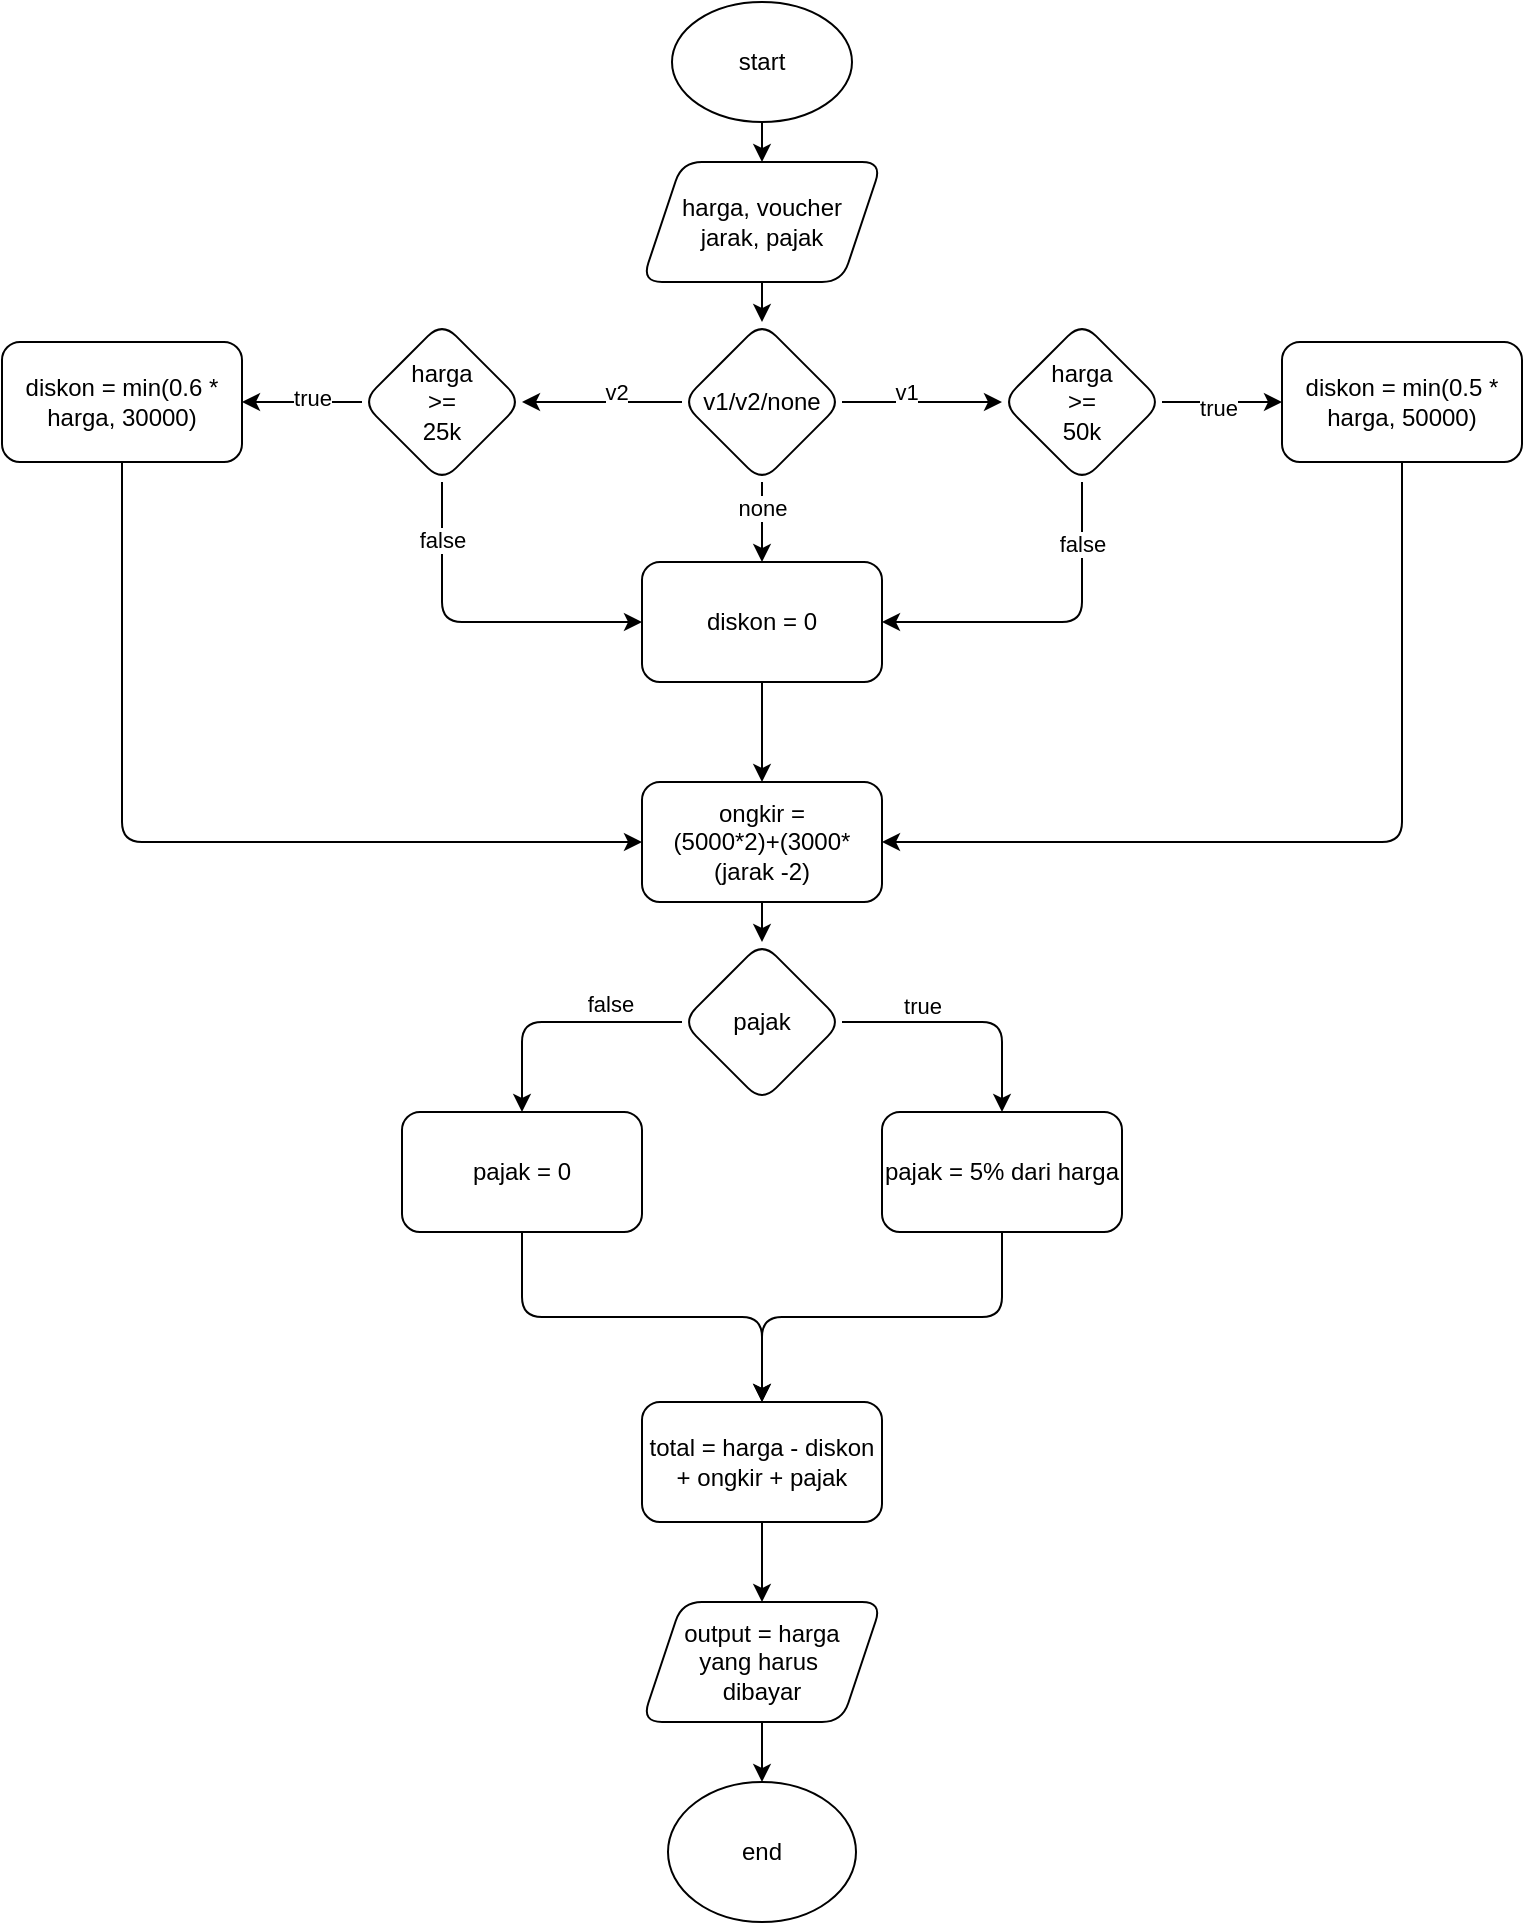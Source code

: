 <mxfile version="21.5.2" type="github">
  <diagram id="C5RBs43oDa-KdzZeNtuy" name="Page-1">
    <mxGraphModel dx="880" dy="522" grid="1" gridSize="10" guides="1" tooltips="1" connect="1" arrows="1" fold="1" page="1" pageScale="1" pageWidth="827" pageHeight="1169" math="0" shadow="0">
      <root>
        <mxCell id="WIyWlLk6GJQsqaUBKTNV-0" />
        <mxCell id="WIyWlLk6GJQsqaUBKTNV-1" parent="WIyWlLk6GJQsqaUBKTNV-0" />
        <mxCell id="Y8Z9LEFGTUUF-cQ1pWpx-2" value="" style="edgeStyle=orthogonalEdgeStyle;rounded=1;orthogonalLoop=1;jettySize=auto;html=1;" edge="1" parent="WIyWlLk6GJQsqaUBKTNV-1" source="Y8Z9LEFGTUUF-cQ1pWpx-0" target="Y8Z9LEFGTUUF-cQ1pWpx-1">
          <mxGeometry relative="1" as="geometry" />
        </mxCell>
        <mxCell id="Y8Z9LEFGTUUF-cQ1pWpx-0" value="start" style="ellipse;whiteSpace=wrap;html=1;rounded=1;" vertex="1" parent="WIyWlLk6GJQsqaUBKTNV-1">
          <mxGeometry x="369" width="90" height="60" as="geometry" />
        </mxCell>
        <mxCell id="Y8Z9LEFGTUUF-cQ1pWpx-4" value="" style="edgeStyle=orthogonalEdgeStyle;rounded=1;orthogonalLoop=1;jettySize=auto;html=1;" edge="1" parent="WIyWlLk6GJQsqaUBKTNV-1" source="Y8Z9LEFGTUUF-cQ1pWpx-1" target="Y8Z9LEFGTUUF-cQ1pWpx-3">
          <mxGeometry relative="1" as="geometry" />
        </mxCell>
        <mxCell id="Y8Z9LEFGTUUF-cQ1pWpx-1" value="harga, voucher&lt;br&gt;jarak, pajak" style="shape=parallelogram;perimeter=parallelogramPerimeter;whiteSpace=wrap;html=1;fixedSize=1;rounded=1;" vertex="1" parent="WIyWlLk6GJQsqaUBKTNV-1">
          <mxGeometry x="354" y="80" width="120" height="60" as="geometry" />
        </mxCell>
        <mxCell id="Y8Z9LEFGTUUF-cQ1pWpx-6" value="" style="edgeStyle=orthogonalEdgeStyle;rounded=1;orthogonalLoop=1;jettySize=auto;html=1;" edge="1" parent="WIyWlLk6GJQsqaUBKTNV-1" source="Y8Z9LEFGTUUF-cQ1pWpx-3" target="Y8Z9LEFGTUUF-cQ1pWpx-5">
          <mxGeometry relative="1" as="geometry" />
        </mxCell>
        <mxCell id="Y8Z9LEFGTUUF-cQ1pWpx-25" value="none" style="edgeLabel;html=1;align=center;verticalAlign=middle;resizable=0;points=[];rounded=1;" vertex="1" connectable="0" parent="Y8Z9LEFGTUUF-cQ1pWpx-6">
          <mxGeometry x="-0.55" y="-1" relative="1" as="geometry">
            <mxPoint x="1" y="4" as="offset" />
          </mxGeometry>
        </mxCell>
        <mxCell id="Y8Z9LEFGTUUF-cQ1pWpx-12" value="" style="edgeStyle=orthogonalEdgeStyle;rounded=1;orthogonalLoop=1;jettySize=auto;html=1;" edge="1" parent="WIyWlLk6GJQsqaUBKTNV-1" source="Y8Z9LEFGTUUF-cQ1pWpx-3" target="Y8Z9LEFGTUUF-cQ1pWpx-11">
          <mxGeometry relative="1" as="geometry" />
        </mxCell>
        <mxCell id="Y8Z9LEFGTUUF-cQ1pWpx-16" value="v1" style="edgeLabel;html=1;align=center;verticalAlign=middle;resizable=0;points=[];rounded=1;" vertex="1" connectable="0" parent="Y8Z9LEFGTUUF-cQ1pWpx-12">
          <mxGeometry x="-0.2" y="1" relative="1" as="geometry">
            <mxPoint y="-4" as="offset" />
          </mxGeometry>
        </mxCell>
        <mxCell id="Y8Z9LEFGTUUF-cQ1pWpx-20" value="" style="edgeStyle=orthogonalEdgeStyle;rounded=1;orthogonalLoop=1;jettySize=auto;html=1;" edge="1" parent="WIyWlLk6GJQsqaUBKTNV-1" source="Y8Z9LEFGTUUF-cQ1pWpx-3" target="Y8Z9LEFGTUUF-cQ1pWpx-19">
          <mxGeometry relative="1" as="geometry" />
        </mxCell>
        <mxCell id="Y8Z9LEFGTUUF-cQ1pWpx-23" value="v2" style="edgeLabel;html=1;align=center;verticalAlign=middle;resizable=0;points=[];rounded=1;" vertex="1" connectable="0" parent="Y8Z9LEFGTUUF-cQ1pWpx-20">
          <mxGeometry x="-0.175" relative="1" as="geometry">
            <mxPoint y="-5" as="offset" />
          </mxGeometry>
        </mxCell>
        <mxCell id="Y8Z9LEFGTUUF-cQ1pWpx-3" value="v1/v2/none" style="rhombus;whiteSpace=wrap;html=1;rounded=1;" vertex="1" parent="WIyWlLk6GJQsqaUBKTNV-1">
          <mxGeometry x="374" y="160" width="80" height="80" as="geometry" />
        </mxCell>
        <mxCell id="Y8Z9LEFGTUUF-cQ1pWpx-31" value="" style="edgeStyle=orthogonalEdgeStyle;rounded=1;orthogonalLoop=1;jettySize=auto;html=1;" edge="1" parent="WIyWlLk6GJQsqaUBKTNV-1" source="Y8Z9LEFGTUUF-cQ1pWpx-5" target="Y8Z9LEFGTUUF-cQ1pWpx-30">
          <mxGeometry relative="1" as="geometry" />
        </mxCell>
        <mxCell id="Y8Z9LEFGTUUF-cQ1pWpx-5" value="diskon = 0" style="whiteSpace=wrap;html=1;rounded=1;" vertex="1" parent="WIyWlLk6GJQsqaUBKTNV-1">
          <mxGeometry x="354" y="280" width="120" height="60" as="geometry" />
        </mxCell>
        <mxCell id="Y8Z9LEFGTUUF-cQ1pWpx-14" value="" style="edgeStyle=orthogonalEdgeStyle;rounded=1;orthogonalLoop=1;jettySize=auto;html=1;" edge="1" parent="WIyWlLk6GJQsqaUBKTNV-1" source="Y8Z9LEFGTUUF-cQ1pWpx-11" target="Y8Z9LEFGTUUF-cQ1pWpx-13">
          <mxGeometry relative="1" as="geometry" />
        </mxCell>
        <mxCell id="Y8Z9LEFGTUUF-cQ1pWpx-27" value="true" style="edgeLabel;html=1;align=center;verticalAlign=middle;resizable=0;points=[];rounded=1;" vertex="1" connectable="0" parent="Y8Z9LEFGTUUF-cQ1pWpx-14">
          <mxGeometry x="-0.067" y="-3" relative="1" as="geometry">
            <mxPoint as="offset" />
          </mxGeometry>
        </mxCell>
        <mxCell id="Y8Z9LEFGTUUF-cQ1pWpx-15" style="edgeStyle=orthogonalEdgeStyle;rounded=1;orthogonalLoop=1;jettySize=auto;html=1;exitX=0.5;exitY=1;exitDx=0;exitDy=0;entryX=1;entryY=0.5;entryDx=0;entryDy=0;" edge="1" parent="WIyWlLk6GJQsqaUBKTNV-1" source="Y8Z9LEFGTUUF-cQ1pWpx-11" target="Y8Z9LEFGTUUF-cQ1pWpx-5">
          <mxGeometry relative="1" as="geometry" />
        </mxCell>
        <mxCell id="Y8Z9LEFGTUUF-cQ1pWpx-26" value="false" style="edgeLabel;html=1;align=center;verticalAlign=middle;resizable=0;points=[];rounded=1;" vertex="1" connectable="0" parent="Y8Z9LEFGTUUF-cQ1pWpx-15">
          <mxGeometry x="-0.494" y="1" relative="1" as="geometry">
            <mxPoint x="-1" y="-12" as="offset" />
          </mxGeometry>
        </mxCell>
        <mxCell id="Y8Z9LEFGTUUF-cQ1pWpx-11" value="harga &lt;br&gt;&amp;gt;=&lt;br&gt;50k" style="rhombus;whiteSpace=wrap;html=1;rounded=1;" vertex="1" parent="WIyWlLk6GJQsqaUBKTNV-1">
          <mxGeometry x="534" y="160" width="80" height="80" as="geometry" />
        </mxCell>
        <mxCell id="Y8Z9LEFGTUUF-cQ1pWpx-32" style="edgeStyle=orthogonalEdgeStyle;rounded=1;orthogonalLoop=1;jettySize=auto;html=1;exitX=0.5;exitY=1;exitDx=0;exitDy=0;entryX=1;entryY=0.5;entryDx=0;entryDy=0;" edge="1" parent="WIyWlLk6GJQsqaUBKTNV-1" source="Y8Z9LEFGTUUF-cQ1pWpx-13" target="Y8Z9LEFGTUUF-cQ1pWpx-30">
          <mxGeometry relative="1" as="geometry" />
        </mxCell>
        <mxCell id="Y8Z9LEFGTUUF-cQ1pWpx-13" value="diskon = min(0.5 * harga, 50000)" style="whiteSpace=wrap;html=1;rounded=1;" vertex="1" parent="WIyWlLk6GJQsqaUBKTNV-1">
          <mxGeometry x="674" y="170" width="120" height="60" as="geometry" />
        </mxCell>
        <mxCell id="Y8Z9LEFGTUUF-cQ1pWpx-22" value="" style="edgeStyle=orthogonalEdgeStyle;rounded=1;orthogonalLoop=1;jettySize=auto;html=1;" edge="1" parent="WIyWlLk6GJQsqaUBKTNV-1" source="Y8Z9LEFGTUUF-cQ1pWpx-19" target="Y8Z9LEFGTUUF-cQ1pWpx-21">
          <mxGeometry relative="1" as="geometry" />
        </mxCell>
        <mxCell id="Y8Z9LEFGTUUF-cQ1pWpx-29" value="true" style="edgeLabel;html=1;align=center;verticalAlign=middle;resizable=0;points=[];rounded=1;" vertex="1" connectable="0" parent="Y8Z9LEFGTUUF-cQ1pWpx-22">
          <mxGeometry x="-0.167" y="4" relative="1" as="geometry">
            <mxPoint y="-6" as="offset" />
          </mxGeometry>
        </mxCell>
        <mxCell id="Y8Z9LEFGTUUF-cQ1pWpx-24" style="edgeStyle=orthogonalEdgeStyle;rounded=1;orthogonalLoop=1;jettySize=auto;html=1;exitX=0.5;exitY=1;exitDx=0;exitDy=0;entryX=0;entryY=0.5;entryDx=0;entryDy=0;" edge="1" parent="WIyWlLk6GJQsqaUBKTNV-1" source="Y8Z9LEFGTUUF-cQ1pWpx-19" target="Y8Z9LEFGTUUF-cQ1pWpx-5">
          <mxGeometry relative="1" as="geometry" />
        </mxCell>
        <mxCell id="Y8Z9LEFGTUUF-cQ1pWpx-28" value="false" style="edgeLabel;html=1;align=center;verticalAlign=middle;resizable=0;points=[];rounded=1;" vertex="1" connectable="0" parent="Y8Z9LEFGTUUF-cQ1pWpx-24">
          <mxGeometry x="-0.671" y="-2" relative="1" as="geometry">
            <mxPoint x="2" y="1" as="offset" />
          </mxGeometry>
        </mxCell>
        <mxCell id="Y8Z9LEFGTUUF-cQ1pWpx-19" value="harga&lt;br&gt;&amp;gt;=&lt;br&gt;25k" style="rhombus;whiteSpace=wrap;html=1;rounded=1;" vertex="1" parent="WIyWlLk6GJQsqaUBKTNV-1">
          <mxGeometry x="214" y="160" width="80" height="80" as="geometry" />
        </mxCell>
        <mxCell id="Y8Z9LEFGTUUF-cQ1pWpx-33" style="edgeStyle=orthogonalEdgeStyle;rounded=1;orthogonalLoop=1;jettySize=auto;html=1;exitX=0.5;exitY=1;exitDx=0;exitDy=0;entryX=0;entryY=0.5;entryDx=0;entryDy=0;" edge="1" parent="WIyWlLk6GJQsqaUBKTNV-1" source="Y8Z9LEFGTUUF-cQ1pWpx-21" target="Y8Z9LEFGTUUF-cQ1pWpx-30">
          <mxGeometry relative="1" as="geometry" />
        </mxCell>
        <mxCell id="Y8Z9LEFGTUUF-cQ1pWpx-21" value="diskon = min(0.6 * harga, 30000)" style="whiteSpace=wrap;html=1;rounded=1;" vertex="1" parent="WIyWlLk6GJQsqaUBKTNV-1">
          <mxGeometry x="34" y="170" width="120" height="60" as="geometry" />
        </mxCell>
        <mxCell id="Y8Z9LEFGTUUF-cQ1pWpx-35" value="" style="edgeStyle=orthogonalEdgeStyle;rounded=1;orthogonalLoop=1;jettySize=auto;html=1;" edge="1" parent="WIyWlLk6GJQsqaUBKTNV-1" source="Y8Z9LEFGTUUF-cQ1pWpx-30" target="Y8Z9LEFGTUUF-cQ1pWpx-34">
          <mxGeometry relative="1" as="geometry" />
        </mxCell>
        <mxCell id="Y8Z9LEFGTUUF-cQ1pWpx-30" value="ongkir =&lt;br&gt;(5000*2)+(3000*(jarak -2)" style="whiteSpace=wrap;html=1;rounded=1;" vertex="1" parent="WIyWlLk6GJQsqaUBKTNV-1">
          <mxGeometry x="354" y="390" width="120" height="60" as="geometry" />
        </mxCell>
        <mxCell id="Y8Z9LEFGTUUF-cQ1pWpx-38" style="edgeStyle=orthogonalEdgeStyle;rounded=1;orthogonalLoop=1;jettySize=auto;html=1;exitX=0;exitY=0.5;exitDx=0;exitDy=0;entryX=0.5;entryY=0;entryDx=0;entryDy=0;" edge="1" parent="WIyWlLk6GJQsqaUBKTNV-1" source="Y8Z9LEFGTUUF-cQ1pWpx-34" target="Y8Z9LEFGTUUF-cQ1pWpx-37">
          <mxGeometry relative="1" as="geometry" />
        </mxCell>
        <mxCell id="Y8Z9LEFGTUUF-cQ1pWpx-43" value="false" style="edgeLabel;html=1;align=center;verticalAlign=middle;resizable=0;points=[];rounded=1;" vertex="1" connectable="0" parent="Y8Z9LEFGTUUF-cQ1pWpx-38">
          <mxGeometry x="-0.424" relative="1" as="geometry">
            <mxPoint y="-9" as="offset" />
          </mxGeometry>
        </mxCell>
        <mxCell id="Y8Z9LEFGTUUF-cQ1pWpx-39" style="edgeStyle=orthogonalEdgeStyle;rounded=1;orthogonalLoop=1;jettySize=auto;html=1;exitX=1;exitY=0.5;exitDx=0;exitDy=0;entryX=0.5;entryY=0;entryDx=0;entryDy=0;" edge="1" parent="WIyWlLk6GJQsqaUBKTNV-1" source="Y8Z9LEFGTUUF-cQ1pWpx-34" target="Y8Z9LEFGTUUF-cQ1pWpx-36">
          <mxGeometry relative="1" as="geometry">
            <Array as="points">
              <mxPoint x="534" y="510" />
            </Array>
          </mxGeometry>
        </mxCell>
        <mxCell id="Y8Z9LEFGTUUF-cQ1pWpx-42" value="true" style="edgeLabel;html=1;align=center;verticalAlign=middle;resizable=0;points=[];rounded=1;" vertex="1" connectable="0" parent="Y8Z9LEFGTUUF-cQ1pWpx-39">
          <mxGeometry x="-0.36" y="-1" relative="1" as="geometry">
            <mxPoint y="-9" as="offset" />
          </mxGeometry>
        </mxCell>
        <mxCell id="Y8Z9LEFGTUUF-cQ1pWpx-34" value="pajak" style="rhombus;whiteSpace=wrap;html=1;rounded=1;" vertex="1" parent="WIyWlLk6GJQsqaUBKTNV-1">
          <mxGeometry x="374" y="470" width="80" height="80" as="geometry" />
        </mxCell>
        <mxCell id="Y8Z9LEFGTUUF-cQ1pWpx-45" style="edgeStyle=orthogonalEdgeStyle;rounded=1;orthogonalLoop=1;jettySize=auto;html=1;exitX=0.5;exitY=1;exitDx=0;exitDy=0;entryX=0.5;entryY=0;entryDx=0;entryDy=0;" edge="1" parent="WIyWlLk6GJQsqaUBKTNV-1" source="Y8Z9LEFGTUUF-cQ1pWpx-36" target="Y8Z9LEFGTUUF-cQ1pWpx-44">
          <mxGeometry relative="1" as="geometry" />
        </mxCell>
        <mxCell id="Y8Z9LEFGTUUF-cQ1pWpx-36" value="pajak = 5% dari harga" style="rounded=1;whiteSpace=wrap;html=1;" vertex="1" parent="WIyWlLk6GJQsqaUBKTNV-1">
          <mxGeometry x="474" y="555" width="120" height="60" as="geometry" />
        </mxCell>
        <mxCell id="Y8Z9LEFGTUUF-cQ1pWpx-46" style="edgeStyle=orthogonalEdgeStyle;rounded=1;orthogonalLoop=1;jettySize=auto;html=1;exitX=0.5;exitY=1;exitDx=0;exitDy=0;" edge="1" parent="WIyWlLk6GJQsqaUBKTNV-1" source="Y8Z9LEFGTUUF-cQ1pWpx-37" target="Y8Z9LEFGTUUF-cQ1pWpx-44">
          <mxGeometry relative="1" as="geometry" />
        </mxCell>
        <mxCell id="Y8Z9LEFGTUUF-cQ1pWpx-37" value="pajak = 0" style="rounded=1;whiteSpace=wrap;html=1;" vertex="1" parent="WIyWlLk6GJQsqaUBKTNV-1">
          <mxGeometry x="234" y="555" width="120" height="60" as="geometry" />
        </mxCell>
        <mxCell id="Y8Z9LEFGTUUF-cQ1pWpx-48" value="" style="edgeStyle=orthogonalEdgeStyle;rounded=1;orthogonalLoop=1;jettySize=auto;html=1;" edge="1" parent="WIyWlLk6GJQsqaUBKTNV-1" source="Y8Z9LEFGTUUF-cQ1pWpx-44">
          <mxGeometry relative="1" as="geometry">
            <mxPoint x="414" y="800" as="targetPoint" />
          </mxGeometry>
        </mxCell>
        <mxCell id="Y8Z9LEFGTUUF-cQ1pWpx-44" value="total = harga - diskon + ongkir + pajak" style="rounded=1;whiteSpace=wrap;html=1;" vertex="1" parent="WIyWlLk6GJQsqaUBKTNV-1">
          <mxGeometry x="354" y="700" width="120" height="60" as="geometry" />
        </mxCell>
        <mxCell id="Y8Z9LEFGTUUF-cQ1pWpx-51" style="edgeStyle=orthogonalEdgeStyle;rounded=1;orthogonalLoop=1;jettySize=auto;html=1;exitX=0.5;exitY=1;exitDx=0;exitDy=0;entryX=0.5;entryY=0;entryDx=0;entryDy=0;" edge="1" parent="WIyWlLk6GJQsqaUBKTNV-1" source="Y8Z9LEFGTUUF-cQ1pWpx-49" target="Y8Z9LEFGTUUF-cQ1pWpx-50">
          <mxGeometry relative="1" as="geometry" />
        </mxCell>
        <mxCell id="Y8Z9LEFGTUUF-cQ1pWpx-49" value="output = harga&lt;br&gt;yang harus&amp;nbsp;&lt;br&gt;dibayar" style="shape=parallelogram;perimeter=parallelogramPerimeter;whiteSpace=wrap;html=1;fixedSize=1;rounded=1;" vertex="1" parent="WIyWlLk6GJQsqaUBKTNV-1">
          <mxGeometry x="354" y="800" width="120" height="60" as="geometry" />
        </mxCell>
        <mxCell id="Y8Z9LEFGTUUF-cQ1pWpx-50" value="end" style="ellipse;whiteSpace=wrap;html=1;rounded=1;" vertex="1" parent="WIyWlLk6GJQsqaUBKTNV-1">
          <mxGeometry x="367" y="890" width="94" height="70" as="geometry" />
        </mxCell>
      </root>
    </mxGraphModel>
  </diagram>
</mxfile>
